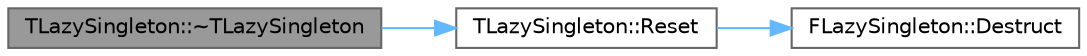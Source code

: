 digraph "TLazySingleton::~TLazySingleton"
{
 // INTERACTIVE_SVG=YES
 // LATEX_PDF_SIZE
  bgcolor="transparent";
  edge [fontname=Helvetica,fontsize=10,labelfontname=Helvetica,labelfontsize=10];
  node [fontname=Helvetica,fontsize=10,shape=box,height=0.2,width=0.4];
  rankdir="LR";
  Node1 [id="Node000001",label="TLazySingleton::~TLazySingleton",height=0.2,width=0.4,color="gray40", fillcolor="grey60", style="filled", fontcolor="black",tooltip=" "];
  Node1 -> Node2 [id="edge1_Node000001_Node000002",color="steelblue1",style="solid",tooltip=" "];
  Node2 [id="Node000002",label="TLazySingleton::Reset",height=0.2,width=0.4,color="grey40", fillcolor="white", style="filled",URL="$d7/d7a/classTLazySingleton.html#a71a2199c50cdb157015ba042f27b9d44",tooltip=" "];
  Node2 -> Node3 [id="edge2_Node000002_Node000003",color="steelblue1",style="solid",tooltip=" "];
  Node3 [id="Node000003",label="FLazySingleton::Destruct",height=0.2,width=0.4,color="grey40", fillcolor="white", style="filled",URL="$df/dec/classFLazySingleton.html#a82c96957e3b055c206f8a21f80fad684",tooltip=" "];
}

